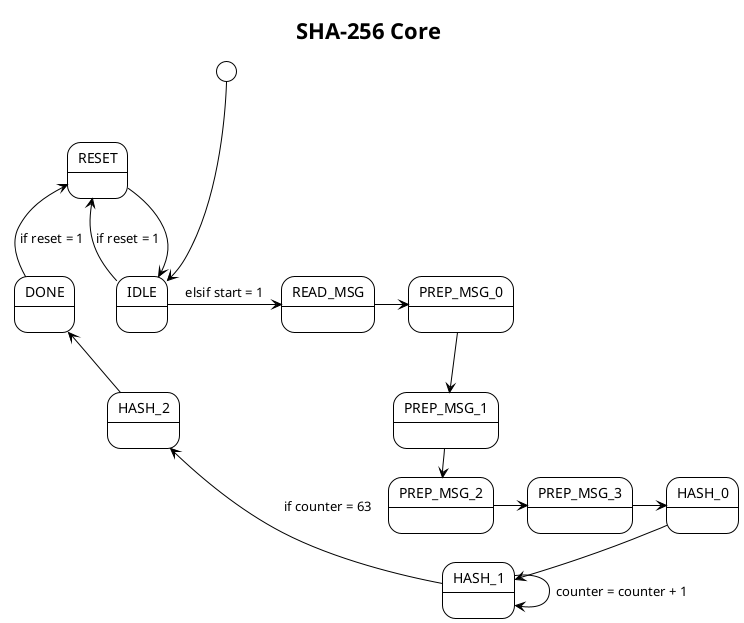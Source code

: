 @startuml
!theme plain

skin rose

title SHA-256 Core
IDLE:
[*] ---> IDLE
READ_MSG:
PREP_MSG_0:
IDLE -> READ_MSG: elsif start = 1
READ_MSG -> PREP_MSG_0
PREP_MSG_1:
PREP_MSG_0 --> PREP_MSG_1
PREP_MSG_2:
PREP_MSG_1 -> PREP_MSG_2
PREP_MSG_3:
PREP_MSG_2 -> PREP_MSG_3
HASH_0:
PREP_MSG_3 -> HASH_0
HASH_1:
HASH_0 -> HASH_1
HASH_2:
HASH_1 --> HASH_1: counter = counter + 1
HASH_1 -u-> HASH_2 : if counter = 63
DONE:
HASH_2 -u-> DONE
RESET:
DONE -u-> RESET: if reset = 1
RESET --> IDLE
RESET <- IDLE: if reset = 1
@enduml
